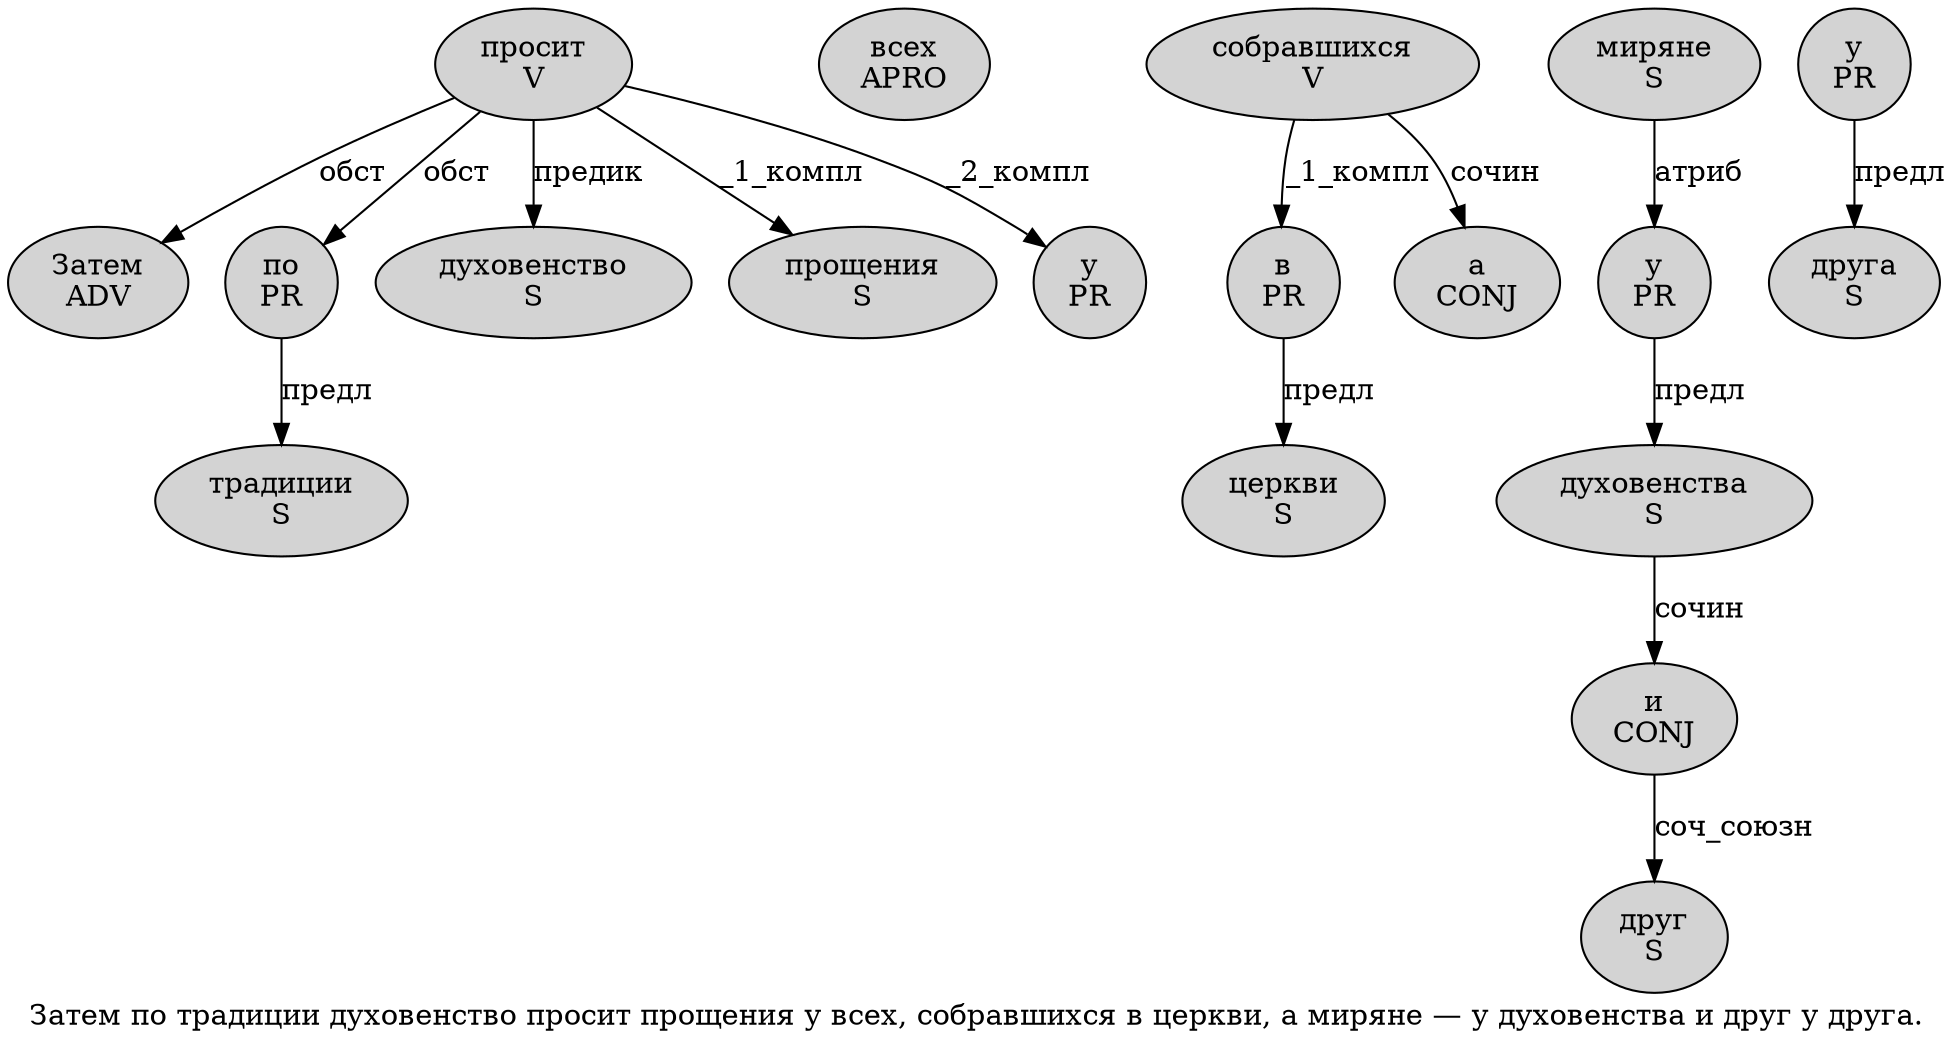digraph SENTENCE_1087 {
	graph [label="Затем по традиции духовенство просит прощения у всех, собравшихся в церкви, а миряне — у духовенства и друг у друга."]
	node [style=filled]
		0 [label="Затем
ADV" color="" fillcolor=lightgray penwidth=1 shape=ellipse]
		1 [label="по
PR" color="" fillcolor=lightgray penwidth=1 shape=ellipse]
		2 [label="традиции
S" color="" fillcolor=lightgray penwidth=1 shape=ellipse]
		3 [label="духовенство
S" color="" fillcolor=lightgray penwidth=1 shape=ellipse]
		4 [label="просит
V" color="" fillcolor=lightgray penwidth=1 shape=ellipse]
		5 [label="прощения
S" color="" fillcolor=lightgray penwidth=1 shape=ellipse]
		6 [label="у
PR" color="" fillcolor=lightgray penwidth=1 shape=ellipse]
		7 [label="всех
APRO" color="" fillcolor=lightgray penwidth=1 shape=ellipse]
		9 [label="собравшихся
V" color="" fillcolor=lightgray penwidth=1 shape=ellipse]
		10 [label="в
PR" color="" fillcolor=lightgray penwidth=1 shape=ellipse]
		11 [label="церкви
S" color="" fillcolor=lightgray penwidth=1 shape=ellipse]
		13 [label="а
CONJ" color="" fillcolor=lightgray penwidth=1 shape=ellipse]
		14 [label="миряне
S" color="" fillcolor=lightgray penwidth=1 shape=ellipse]
		16 [label="у
PR" color="" fillcolor=lightgray penwidth=1 shape=ellipse]
		17 [label="духовенства
S" color="" fillcolor=lightgray penwidth=1 shape=ellipse]
		18 [label="и
CONJ" color="" fillcolor=lightgray penwidth=1 shape=ellipse]
		19 [label="друг
S" color="" fillcolor=lightgray penwidth=1 shape=ellipse]
		20 [label="у
PR" color="" fillcolor=lightgray penwidth=1 shape=ellipse]
		21 [label="друга
S" color="" fillcolor=lightgray penwidth=1 shape=ellipse]
			1 -> 2 [label="предл"]
			17 -> 18 [label="сочин"]
			20 -> 21 [label="предл"]
			14 -> 16 [label="атриб"]
			16 -> 17 [label="предл"]
			4 -> 0 [label="обст"]
			4 -> 1 [label="обст"]
			4 -> 3 [label="предик"]
			4 -> 5 [label="_1_компл"]
			4 -> 6 [label="_2_компл"]
			10 -> 11 [label="предл"]
			9 -> 10 [label="_1_компл"]
			9 -> 13 [label="сочин"]
			18 -> 19 [label="соч_союзн"]
}